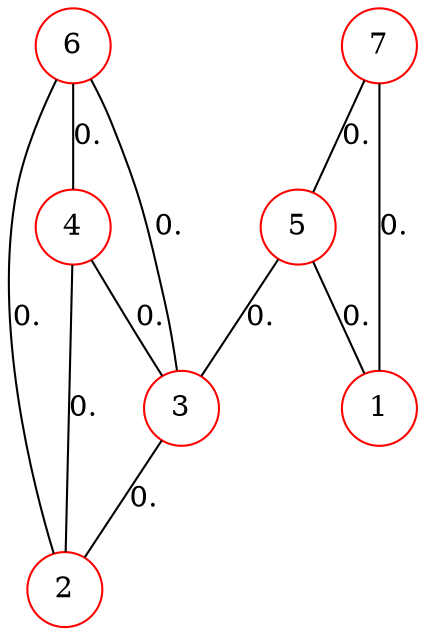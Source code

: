graph G {
  1 [shape=circle, color="#FF0000", label="1", ];
  2 [shape=circle, color="#FF0000", label="2", ];
  3 [shape=circle, color="#FF0000", label="3", ];
  4 [shape=circle, color="#FF0000", label="4", ];
  5 [shape=circle, color="#FF0000", label="5", ];
  6 [shape=circle, color="#FF0000", label="6", ];
  7 [shape=circle, color="#FF0000", label="7", ];
  
  
  3 -- 2 [label="0.", ];
  4 -- 2 [label="0.", ];
  4 -- 3 [label="0.", ];
  5 -- 1 [label="0.", ];
  5 -- 3 [label="0.", ];
  6 -- 2 [label="0.", ];
  6 -- 3 [label="0.", ];
  6 -- 4 [label="0.", ];
  7 -- 1 [label="0.", ];
  7 -- 5 [label="0.", ];
  
  }